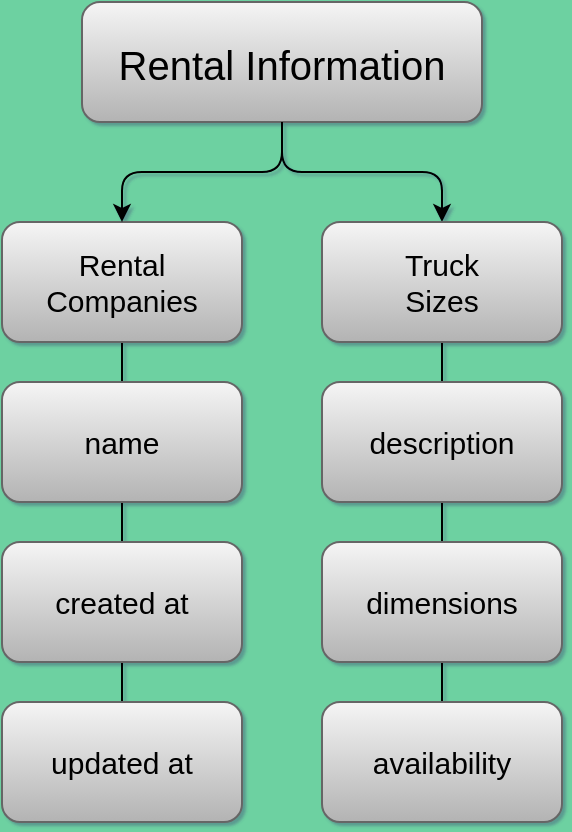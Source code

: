 <mxfile version="13.9.9" type="device"><diagram id="yDatW17nh9ocOXmkC3tT" name="Page-1"><mxGraphModel dx="1270" dy="-1651" grid="1" gridSize="10" guides="1" tooltips="1" connect="1" arrows="1" fold="1" page="1" pageScale="1" pageWidth="1169" pageHeight="827" background="#6DD1A1" math="0" shadow="1"><root><mxCell id="0"/><mxCell id="1" parent="0"/><mxCell id="zXJ641qDxhuPR2AMi9IU-45" value="Rental Information" style="fontSize=20;fillColor=#f5f5f5;strokeColor=#666666;gradientColor=#b3b3b3;rounded=1;" parent="1" vertex="1"><mxGeometry x="430" y="2630" width="200" height="60" as="geometry"/></mxCell><mxCell id="zXJ641qDxhuPR2AMi9IU-46" value="" style="edgeStyle=orthogonalEdgeStyle;orthogonalLoop=1;jettySize=auto;html=1;exitX=0.5;exitY=1;exitDx=0;exitDy=0;" parent="1" source="zXJ641qDxhuPR2AMi9IU-45" target="zXJ641qDxhuPR2AMi9IU-50" edge="1"><mxGeometry relative="1" as="geometry"><mxPoint x="530.0" y="2750" as="sourcePoint"/></mxGeometry></mxCell><mxCell id="zXJ641qDxhuPR2AMi9IU-47" value="" style="edgeStyle=orthogonalEdgeStyle;orthogonalLoop=1;jettySize=auto;html=1;endArrow=none;endFill=0;" parent="1" source="zXJ641qDxhuPR2AMi9IU-48" target="zXJ641qDxhuPR2AMi9IU-53" edge="1"><mxGeometry relative="1" as="geometry"/></mxCell><mxCell id="zXJ641qDxhuPR2AMi9IU-48" value="Rental&lt;br style=&quot;font-size: 15px;&quot;&gt;Companies" style="whiteSpace=wrap;html=1;fontSize=15;fillColor=#f5f5f5;strokeColor=#666666;gradientColor=#b3b3b3;rounded=1;" parent="1" vertex="1"><mxGeometry x="390" y="2740" width="120" height="60" as="geometry"/></mxCell><mxCell id="zXJ641qDxhuPR2AMi9IU-49" value="" style="edgeStyle=orthogonalEdgeStyle;orthogonalLoop=1;jettySize=auto;html=1;endFill=0;endArrow=none;" parent="1" source="zXJ641qDxhuPR2AMi9IU-50" target="zXJ641qDxhuPR2AMi9IU-55" edge="1"><mxGeometry relative="1" as="geometry"/></mxCell><mxCell id="zXJ641qDxhuPR2AMi9IU-50" value="Truck&lt;br&gt;Sizes" style="whiteSpace=wrap;html=1;fontSize=15;fillColor=#f5f5f5;strokeColor=#666666;gradientColor=#b3b3b3;rounded=1;" parent="1" vertex="1"><mxGeometry x="550" y="2740" width="120" height="60" as="geometry"/></mxCell><mxCell id="zXJ641qDxhuPR2AMi9IU-51" value="" style="edgeStyle=orthogonalEdgeStyle;orthogonalLoop=1;jettySize=auto;html=1;exitX=0.5;exitY=1;exitDx=0;exitDy=0;entryX=0.5;entryY=0;entryDx=0;entryDy=0;" parent="1" source="zXJ641qDxhuPR2AMi9IU-45" target="zXJ641qDxhuPR2AMi9IU-48" edge="1"><mxGeometry relative="1" as="geometry"><mxPoint x="399.41" y="2680" as="sourcePoint"/><mxPoint x="399.41" y="2790" as="targetPoint"/></mxGeometry></mxCell><mxCell id="zXJ641qDxhuPR2AMi9IU-52" value="" style="edgeStyle=orthogonalEdgeStyle;orthogonalLoop=1;jettySize=auto;html=1;endFill=0;endArrow=none;" parent="1" source="zXJ641qDxhuPR2AMi9IU-53" target="zXJ641qDxhuPR2AMi9IU-57" edge="1"><mxGeometry relative="1" as="geometry"/></mxCell><mxCell id="zXJ641qDxhuPR2AMi9IU-53" value="name" style="whiteSpace=wrap;html=1;fontSize=15;fillColor=#f5f5f5;strokeColor=#666666;gradientColor=#b3b3b3;rounded=1;" parent="1" vertex="1"><mxGeometry x="390" y="2820" width="120" height="60" as="geometry"/></mxCell><mxCell id="zXJ641qDxhuPR2AMi9IU-54" value="" style="edgeStyle=orthogonalEdgeStyle;orthogonalLoop=1;jettySize=auto;html=1;endFill=0;endArrow=none;" parent="1" source="zXJ641qDxhuPR2AMi9IU-55" target="zXJ641qDxhuPR2AMi9IU-59" edge="1"><mxGeometry relative="1" as="geometry"/></mxCell><mxCell id="zXJ641qDxhuPR2AMi9IU-55" value="description" style="whiteSpace=wrap;html=1;fontSize=15;fillColor=#f5f5f5;strokeColor=#666666;gradientColor=#b3b3b3;rounded=1;" parent="1" vertex="1"><mxGeometry x="550" y="2820" width="120" height="60" as="geometry"/></mxCell><mxCell id="zXJ641qDxhuPR2AMi9IU-56" value="" style="edgeStyle=orthogonalEdgeStyle;orthogonalLoop=1;jettySize=auto;html=1;endFill=0;endArrow=none;" parent="1" source="zXJ641qDxhuPR2AMi9IU-57" target="zXJ641qDxhuPR2AMi9IU-60" edge="1"><mxGeometry relative="1" as="geometry"/></mxCell><mxCell id="zXJ641qDxhuPR2AMi9IU-57" value="created at" style="whiteSpace=wrap;html=1;fontSize=15;fillColor=#f5f5f5;strokeColor=#666666;gradientColor=#b3b3b3;rounded=1;" parent="1" vertex="1"><mxGeometry x="390" y="2900" width="120" height="60" as="geometry"/></mxCell><mxCell id="zXJ641qDxhuPR2AMi9IU-58" value="" style="edgeStyle=orthogonalEdgeStyle;orthogonalLoop=1;jettySize=auto;html=1;endFill=0;endArrow=none;" parent="1" source="zXJ641qDxhuPR2AMi9IU-59" target="zXJ641qDxhuPR2AMi9IU-61" edge="1"><mxGeometry relative="1" as="geometry"/></mxCell><mxCell id="zXJ641qDxhuPR2AMi9IU-59" value="dimensions" style="whiteSpace=wrap;html=1;fontSize=15;fillColor=#f5f5f5;strokeColor=#666666;gradientColor=#b3b3b3;rounded=1;" parent="1" vertex="1"><mxGeometry x="550" y="2900" width="120" height="60" as="geometry"/></mxCell><mxCell id="zXJ641qDxhuPR2AMi9IU-60" value="updated at" style="whiteSpace=wrap;html=1;fontSize=15;fillColor=#f5f5f5;strokeColor=#666666;gradientColor=#b3b3b3;rounded=1;" parent="1" vertex="1"><mxGeometry x="390" y="2980" width="120" height="60" as="geometry"/></mxCell><mxCell id="zXJ641qDxhuPR2AMi9IU-61" value="availability" style="whiteSpace=wrap;html=1;fontSize=15;fillColor=#f5f5f5;strokeColor=#666666;gradientColor=#b3b3b3;rounded=1;" parent="1" vertex="1"><mxGeometry x="550" y="2980" width="120" height="60" as="geometry"/></mxCell></root></mxGraphModel></diagram></mxfile>